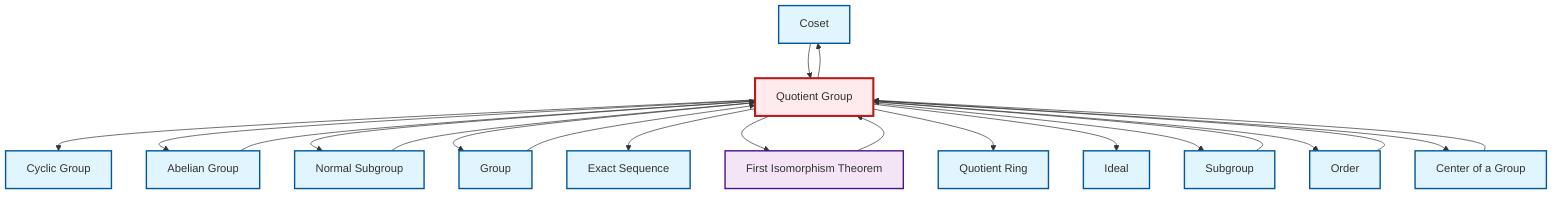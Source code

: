 graph TD
    classDef definition fill:#e1f5fe,stroke:#01579b,stroke-width:2px
    classDef theorem fill:#f3e5f5,stroke:#4a148c,stroke-width:2px
    classDef axiom fill:#fff3e0,stroke:#e65100,stroke-width:2px
    classDef example fill:#e8f5e9,stroke:#1b5e20,stroke-width:2px
    classDef current fill:#ffebee,stroke:#b71c1c,stroke-width:3px
    def-coset["Coset"]:::definition
    def-normal-subgroup["Normal Subgroup"]:::definition
    thm-first-isomorphism["First Isomorphism Theorem"]:::theorem
    def-subgroup["Subgroup"]:::definition
    def-ideal["Ideal"]:::definition
    def-center-of-group["Center of a Group"]:::definition
    def-group["Group"]:::definition
    def-abelian-group["Abelian Group"]:::definition
    def-cyclic-group["Cyclic Group"]:::definition
    def-exact-sequence["Exact Sequence"]:::definition
    def-quotient-ring["Quotient Ring"]:::definition
    def-order["Order"]:::definition
    def-quotient-group["Quotient Group"]:::definition
    def-order --> def-quotient-group
    def-quotient-group --> def-cyclic-group
    def-subgroup --> def-quotient-group
    def-quotient-group --> def-abelian-group
    def-quotient-group --> def-normal-subgroup
    def-quotient-group --> def-group
    def-quotient-group --> def-exact-sequence
    def-quotient-group --> thm-first-isomorphism
    def-quotient-group --> def-quotient-ring
    def-quotient-group --> def-coset
    def-center-of-group --> def-quotient-group
    def-normal-subgroup --> def-quotient-group
    def-abelian-group --> def-quotient-group
    def-quotient-group --> def-ideal
    thm-first-isomorphism --> def-quotient-group
    def-quotient-group --> def-subgroup
    def-quotient-group --> def-order
    def-group --> def-quotient-group
    def-coset --> def-quotient-group
    def-quotient-group --> def-center-of-group
    class def-quotient-group current